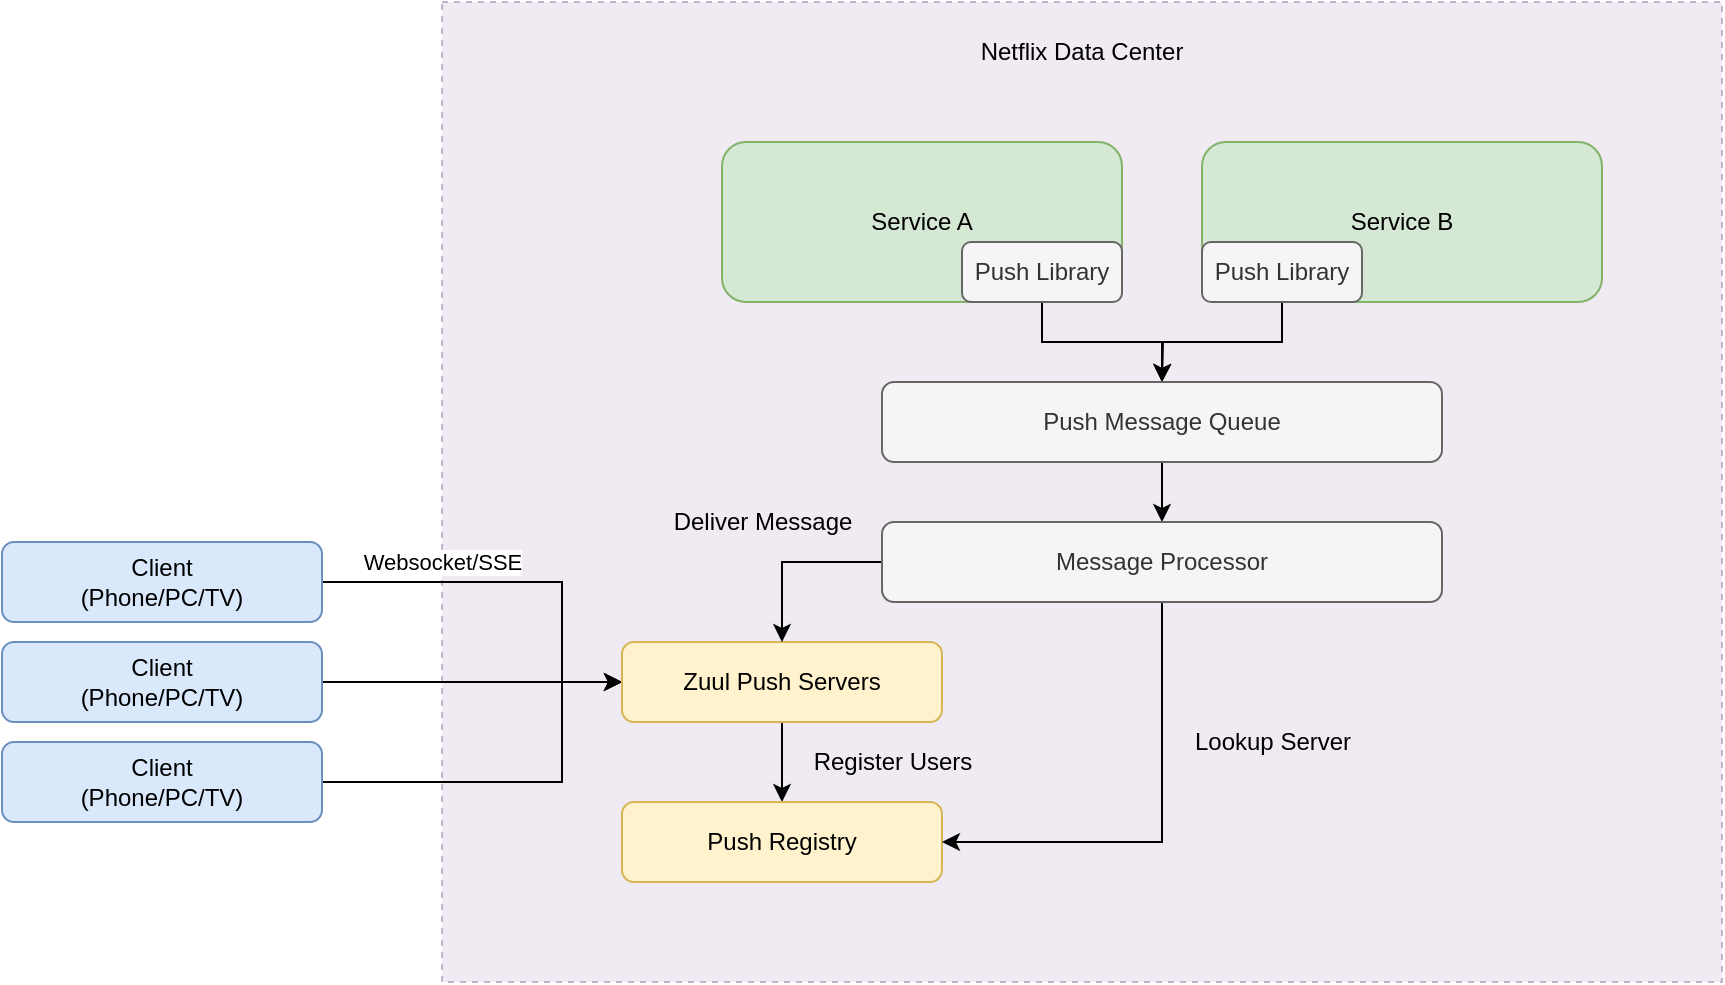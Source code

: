 <mxfile version="18.0.2" type="device"><diagram id="NTZ6sgusRD2cpf-VwHGy" name="Page-1"><mxGraphModel dx="1298" dy="1893" grid="1" gridSize="10" guides="1" tooltips="1" connect="1" arrows="1" fold="1" page="1" pageScale="1" pageWidth="827" pageHeight="1169" math="0" shadow="0"><root><mxCell id="0"/><mxCell id="1" parent="0"/><mxCell id="05-mJFs2GisAeUe0Yh_B-30" value="" style="rounded=0;whiteSpace=wrap;html=1;fillColor=#e1d5e7;strokeColor=#9673a6;gradientColor=none;opacity=50;dashed=1;" vertex="1" parent="1"><mxGeometry x="340" y="-70" width="640" height="490" as="geometry"/></mxCell><mxCell id="05-mJFs2GisAeUe0Yh_B-7" style="edgeStyle=orthogonalEdgeStyle;rounded=0;orthogonalLoop=1;jettySize=auto;html=1;exitX=1;exitY=0.5;exitDx=0;exitDy=0;entryX=0;entryY=0.5;entryDx=0;entryDy=0;" edge="1" parent="1" source="05-mJFs2GisAeUe0Yh_B-2" target="05-mJFs2GisAeUe0Yh_B-6"><mxGeometry relative="1" as="geometry"><Array as="points"><mxPoint x="400" y="220"/><mxPoint x="400" y="270"/></Array></mxGeometry></mxCell><mxCell id="05-mJFs2GisAeUe0Yh_B-11" value="Websocket/SSE" style="edgeLabel;html=1;align=center;verticalAlign=middle;resizable=0;points=[];" vertex="1" connectable="0" parent="05-mJFs2GisAeUe0Yh_B-7"><mxGeometry x="-0.58" y="4" relative="1" as="geometry"><mxPoint x="18" y="-6" as="offset"/></mxGeometry></mxCell><mxCell id="05-mJFs2GisAeUe0Yh_B-2" value="Client&lt;br&gt;(Phone/PC/TV)" style="rounded=1;whiteSpace=wrap;html=1;fillColor=#dae8fc;strokeColor=#6c8ebf;" vertex="1" parent="1"><mxGeometry x="120" y="200" width="160" height="40" as="geometry"/></mxCell><mxCell id="05-mJFs2GisAeUe0Yh_B-8" style="edgeStyle=orthogonalEdgeStyle;rounded=0;orthogonalLoop=1;jettySize=auto;html=1;exitX=1;exitY=0.5;exitDx=0;exitDy=0;entryX=0;entryY=0.5;entryDx=0;entryDy=0;" edge="1" parent="1" source="05-mJFs2GisAeUe0Yh_B-4" target="05-mJFs2GisAeUe0Yh_B-6"><mxGeometry relative="1" as="geometry"><mxPoint x="360" y="270" as="targetPoint"/></mxGeometry></mxCell><mxCell id="05-mJFs2GisAeUe0Yh_B-4" value="Client&lt;br&gt;(Phone/PC/TV)" style="rounded=1;whiteSpace=wrap;html=1;fillColor=#dae8fc;strokeColor=#6c8ebf;" vertex="1" parent="1"><mxGeometry x="120" y="250" width="160" height="40" as="geometry"/></mxCell><mxCell id="05-mJFs2GisAeUe0Yh_B-9" style="edgeStyle=orthogonalEdgeStyle;rounded=0;orthogonalLoop=1;jettySize=auto;html=1;exitX=1;exitY=0.5;exitDx=0;exitDy=0;entryX=0;entryY=0.5;entryDx=0;entryDy=0;" edge="1" parent="1" source="05-mJFs2GisAeUe0Yh_B-5" target="05-mJFs2GisAeUe0Yh_B-6"><mxGeometry relative="1" as="geometry"><Array as="points"><mxPoint x="400" y="320"/><mxPoint x="400" y="270"/></Array></mxGeometry></mxCell><mxCell id="05-mJFs2GisAeUe0Yh_B-5" value="Client&lt;br&gt;(Phone/PC/TV)" style="rounded=1;whiteSpace=wrap;html=1;fillColor=#dae8fc;strokeColor=#6c8ebf;" vertex="1" parent="1"><mxGeometry x="120" y="300" width="160" height="40" as="geometry"/></mxCell><mxCell id="05-mJFs2GisAeUe0Yh_B-12" style="edgeStyle=orthogonalEdgeStyle;rounded=0;orthogonalLoop=1;jettySize=auto;html=1;exitX=0.5;exitY=1;exitDx=0;exitDy=0;entryX=0.5;entryY=0;entryDx=0;entryDy=0;" edge="1" parent="1" source="05-mJFs2GisAeUe0Yh_B-6" target="05-mJFs2GisAeUe0Yh_B-10"><mxGeometry relative="1" as="geometry"/></mxCell><mxCell id="05-mJFs2GisAeUe0Yh_B-6" value="Zuul Push Servers" style="rounded=1;whiteSpace=wrap;html=1;fillColor=#fff2cc;strokeColor=#d6b656;" vertex="1" parent="1"><mxGeometry x="430" y="250" width="160" height="40" as="geometry"/></mxCell><mxCell id="05-mJFs2GisAeUe0Yh_B-10" value="Push Registry" style="rounded=1;whiteSpace=wrap;html=1;fillColor=#fff2cc;strokeColor=#d6b656;" vertex="1" parent="1"><mxGeometry x="430" y="330" width="160" height="40" as="geometry"/></mxCell><mxCell id="05-mJFs2GisAeUe0Yh_B-13" value="Register Users" style="text;html=1;align=center;verticalAlign=middle;resizable=0;points=[];autosize=1;strokeColor=none;fillColor=none;" vertex="1" parent="1"><mxGeometry x="520" y="300" width="90" height="20" as="geometry"/></mxCell><mxCell id="05-mJFs2GisAeUe0Yh_B-14" value="Service A" style="rounded=1;whiteSpace=wrap;html=1;fillColor=#d5e8d4;strokeColor=#82b366;" vertex="1" parent="1"><mxGeometry x="480" width="200" height="80" as="geometry"/></mxCell><mxCell id="05-mJFs2GisAeUe0Yh_B-22" style="edgeStyle=orthogonalEdgeStyle;rounded=0;orthogonalLoop=1;jettySize=auto;html=1;exitX=0.5;exitY=1;exitDx=0;exitDy=0;entryX=0.5;entryY=0;entryDx=0;entryDy=0;" edge="1" parent="1" source="05-mJFs2GisAeUe0Yh_B-16" target="05-mJFs2GisAeUe0Yh_B-21"><mxGeometry relative="1" as="geometry"/></mxCell><mxCell id="05-mJFs2GisAeUe0Yh_B-16" value="Push Library" style="rounded=1;whiteSpace=wrap;html=1;fillColor=#f5f5f5;strokeColor=#666666;fontColor=#333333;" vertex="1" parent="1"><mxGeometry x="600" y="50" width="80" height="30" as="geometry"/></mxCell><mxCell id="05-mJFs2GisAeUe0Yh_B-19" value="Service B" style="rounded=1;whiteSpace=wrap;html=1;fillColor=#d5e8d4;strokeColor=#82b366;" vertex="1" parent="1"><mxGeometry x="720" width="200" height="80" as="geometry"/></mxCell><mxCell id="05-mJFs2GisAeUe0Yh_B-23" style="edgeStyle=orthogonalEdgeStyle;rounded=0;orthogonalLoop=1;jettySize=auto;html=1;exitX=0.5;exitY=1;exitDx=0;exitDy=0;" edge="1" parent="1" source="05-mJFs2GisAeUe0Yh_B-20"><mxGeometry relative="1" as="geometry"><mxPoint x="700" y="120" as="targetPoint"/></mxGeometry></mxCell><mxCell id="05-mJFs2GisAeUe0Yh_B-20" value="Push Library" style="rounded=1;whiteSpace=wrap;html=1;fillColor=#f5f5f5;fontColor=#333333;strokeColor=#666666;" vertex="1" parent="1"><mxGeometry x="720" y="50" width="80" height="30" as="geometry"/></mxCell><mxCell id="05-mJFs2GisAeUe0Yh_B-25" style="edgeStyle=orthogonalEdgeStyle;rounded=0;orthogonalLoop=1;jettySize=auto;html=1;exitX=0.5;exitY=1;exitDx=0;exitDy=0;entryX=0.5;entryY=0;entryDx=0;entryDy=0;" edge="1" parent="1" source="05-mJFs2GisAeUe0Yh_B-21" target="05-mJFs2GisAeUe0Yh_B-24"><mxGeometry relative="1" as="geometry"/></mxCell><mxCell id="05-mJFs2GisAeUe0Yh_B-21" value="Push Message Queue" style="rounded=1;whiteSpace=wrap;html=1;fillColor=#f5f5f5;fontColor=#333333;strokeColor=#666666;" vertex="1" parent="1"><mxGeometry x="560" y="120" width="280" height="40" as="geometry"/></mxCell><mxCell id="05-mJFs2GisAeUe0Yh_B-26" style="edgeStyle=orthogonalEdgeStyle;rounded=0;orthogonalLoop=1;jettySize=auto;html=1;exitX=0.5;exitY=1;exitDx=0;exitDy=0;entryX=1;entryY=0.5;entryDx=0;entryDy=0;" edge="1" parent="1" source="05-mJFs2GisAeUe0Yh_B-24" target="05-mJFs2GisAeUe0Yh_B-10"><mxGeometry relative="1" as="geometry"/></mxCell><mxCell id="05-mJFs2GisAeUe0Yh_B-28" style="edgeStyle=orthogonalEdgeStyle;rounded=0;orthogonalLoop=1;jettySize=auto;html=1;exitX=0;exitY=0.5;exitDx=0;exitDy=0;entryX=0.5;entryY=0;entryDx=0;entryDy=0;" edge="1" parent="1" source="05-mJFs2GisAeUe0Yh_B-24" target="05-mJFs2GisAeUe0Yh_B-6"><mxGeometry relative="1" as="geometry"/></mxCell><mxCell id="05-mJFs2GisAeUe0Yh_B-24" value="Message Processor" style="rounded=1;whiteSpace=wrap;html=1;fillColor=#f5f5f5;fontColor=#333333;strokeColor=#666666;" vertex="1" parent="1"><mxGeometry x="560" y="190" width="280" height="40" as="geometry"/></mxCell><mxCell id="05-mJFs2GisAeUe0Yh_B-27" value="Lookup Server" style="text;html=1;align=center;verticalAlign=middle;resizable=0;points=[];autosize=1;strokeColor=none;fillColor=none;" vertex="1" parent="1"><mxGeometry x="710" y="290" width="90" height="20" as="geometry"/></mxCell><mxCell id="05-mJFs2GisAeUe0Yh_B-29" value="Deliver Message" style="text;html=1;align=center;verticalAlign=middle;resizable=0;points=[];autosize=1;strokeColor=none;fillColor=none;" vertex="1" parent="1"><mxGeometry x="450" y="180" width="100" height="20" as="geometry"/></mxCell><mxCell id="05-mJFs2GisAeUe0Yh_B-31" value="Netflix Data Center" style="text;html=1;strokeColor=none;fillColor=none;align=center;verticalAlign=middle;whiteSpace=wrap;rounded=0;dashed=1;opacity=50;" vertex="1" parent="1"><mxGeometry x="595" y="-60" width="130" height="30" as="geometry"/></mxCell></root></mxGraphModel></diagram></mxfile>